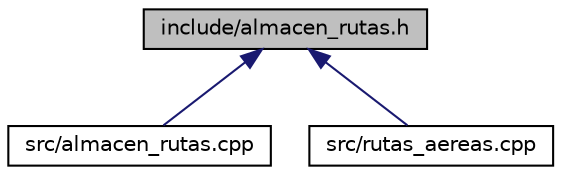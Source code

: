 digraph "include/almacen_rutas.h"
{
 // LATEX_PDF_SIZE
  edge [fontname="Helvetica",fontsize="10",labelfontname="Helvetica",labelfontsize="10"];
  node [fontname="Helvetica",fontsize="10",shape=record];
  Node1 [label="include/almacen_rutas.h",height=0.2,width=0.4,color="black", fillcolor="grey75", style="filled", fontcolor="black",tooltip="Fichero cabecera para el TDA Almacen Rutas."];
  Node1 -> Node2 [dir="back",color="midnightblue",fontsize="10",style="solid",fontname="Helvetica"];
  Node2 [label="src/almacen_rutas.cpp",height=0.2,width=0.4,color="black", fillcolor="white", style="filled",URL="$almacen__rutas_8cpp.html",tooltip="Fichero con definiciones para el TDA Almacen Rutas."];
  Node1 -> Node3 [dir="back",color="midnightblue",fontsize="10",style="solid",fontname="Helvetica"];
  Node3 [label="src/rutas_aereas.cpp",height=0.2,width=0.4,color="black", fillcolor="white", style="filled",URL="$rutas__aereas_8cpp.html",tooltip="Fichero de prueba para probar la práctica Final."];
}

